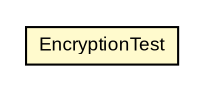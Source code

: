 #!/usr/local/bin/dot
#
# Class diagram 
# Generated by UMLGraph version R5_6-24-gf6e263 (http://www.umlgraph.org/)
#

digraph G {
	edge [fontname="arial",fontsize=10,labelfontname="arial",labelfontsize=10];
	node [fontname="arial",fontsize=10,shape=plaintext];
	nodesep=0.25;
	ranksep=0.5;
	// net.brabenetz.lib.security.properties.core.EncryptionTest
	c45 [label=<<table title="net.brabenetz.lib.security.properties.core.EncryptionTest" border="0" cellborder="1" cellspacing="0" cellpadding="2" port="p" bgcolor="lemonChiffon" href="./EncryptionTest.html">
		<tr><td><table border="0" cellspacing="0" cellpadding="1">
<tr><td align="center" balign="center"> EncryptionTest </td></tr>
		</table></td></tr>
		</table>>, URL="./EncryptionTest.html", fontname="arial", fontcolor="black", fontsize=9.0];
}


